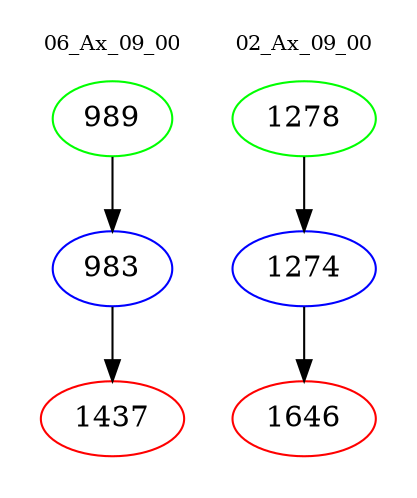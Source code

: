 digraph{
subgraph cluster_0 {
color = white
label = "06_Ax_09_00";
fontsize=10;
T0_989 [label="989", color="green"]
T0_989 -> T0_983 [color="black"]
T0_983 [label="983", color="blue"]
T0_983 -> T0_1437 [color="black"]
T0_1437 [label="1437", color="red"]
}
subgraph cluster_1 {
color = white
label = "02_Ax_09_00";
fontsize=10;
T1_1278 [label="1278", color="green"]
T1_1278 -> T1_1274 [color="black"]
T1_1274 [label="1274", color="blue"]
T1_1274 -> T1_1646 [color="black"]
T1_1646 [label="1646", color="red"]
}
}
